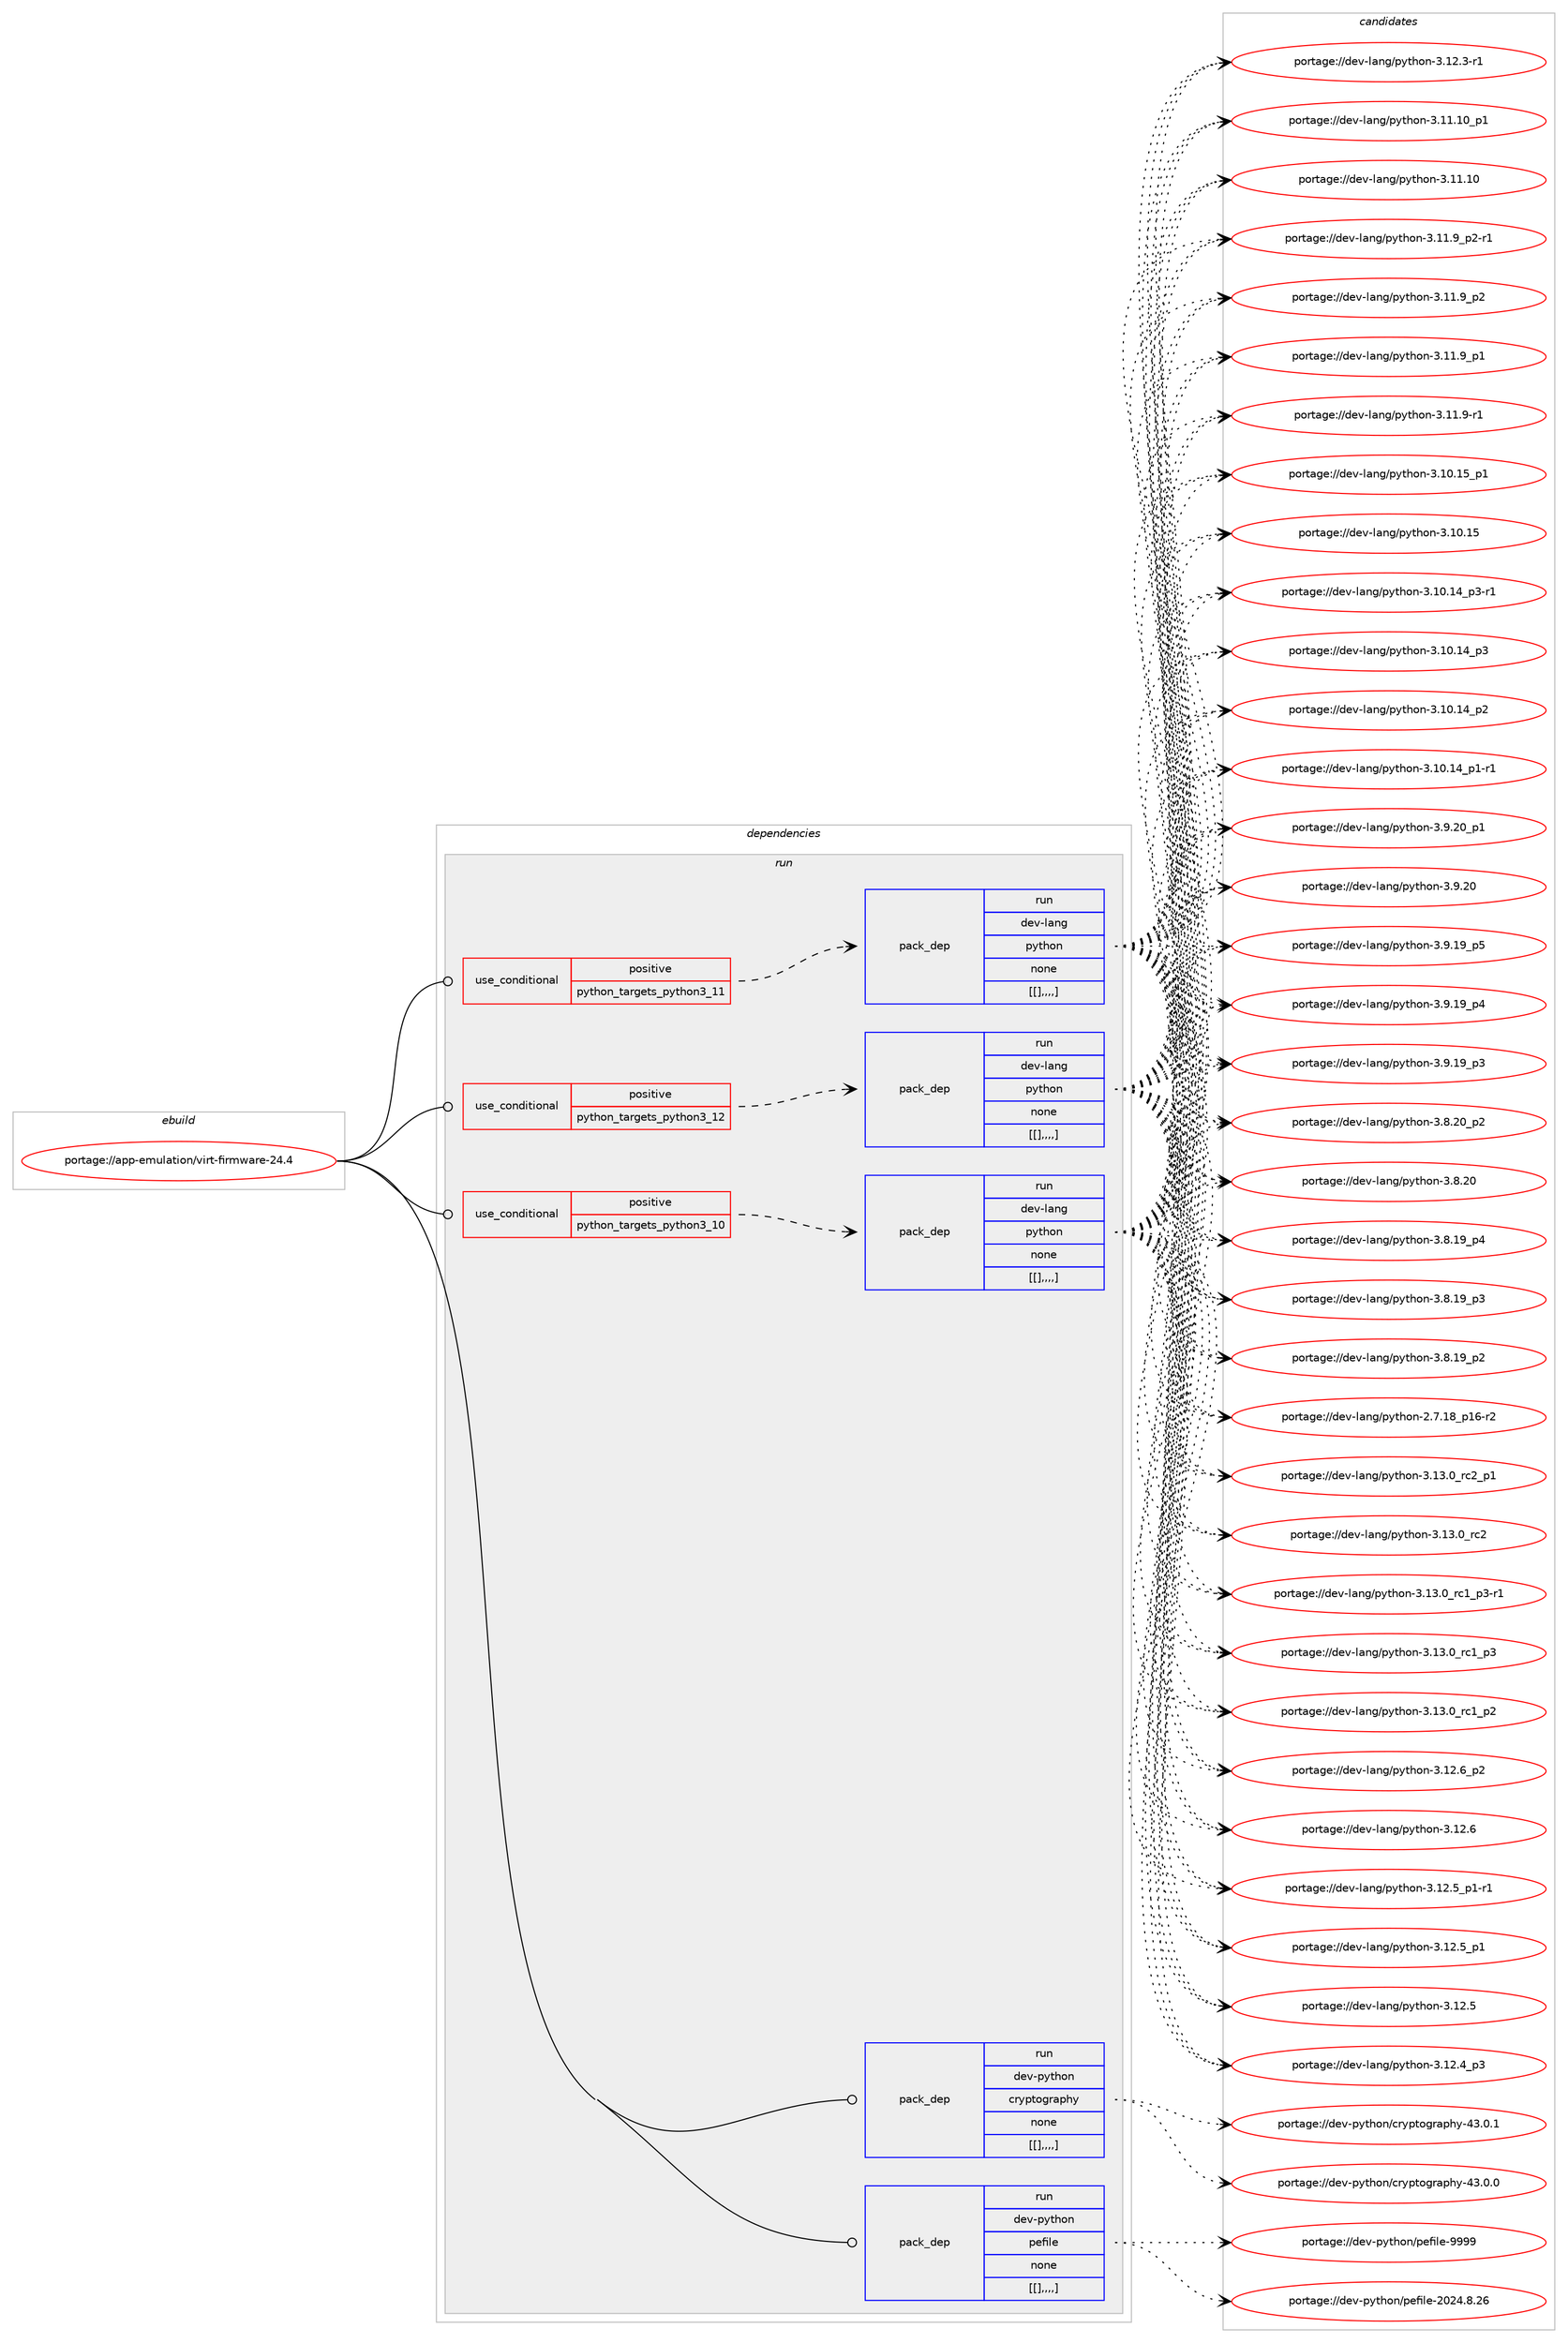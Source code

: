 digraph prolog {

# *************
# Graph options
# *************

newrank=true;
concentrate=true;
compound=true;
graph [rankdir=LR,fontname=Helvetica,fontsize=10,ranksep=1.5];#, ranksep=2.5, nodesep=0.2];
edge  [arrowhead=vee];
node  [fontname=Helvetica,fontsize=10];

# **********
# The ebuild
# **********

subgraph cluster_leftcol {
color=gray;
label=<<i>ebuild</i>>;
id [label="portage://app-emulation/virt-firmware-24.4", color=red, width=4, href="../app-emulation/virt-firmware-24.4.svg"];
}

# ****************
# The dependencies
# ****************

subgraph cluster_midcol {
color=gray;
label=<<i>dependencies</i>>;
subgraph cluster_compile {
fillcolor="#eeeeee";
style=filled;
label=<<i>compile</i>>;
}
subgraph cluster_compileandrun {
fillcolor="#eeeeee";
style=filled;
label=<<i>compile and run</i>>;
}
subgraph cluster_run {
fillcolor="#eeeeee";
style=filled;
label=<<i>run</i>>;
subgraph cond9306 {
dependency32059 [label=<<TABLE BORDER="0" CELLBORDER="1" CELLSPACING="0" CELLPADDING="4"><TR><TD ROWSPAN="3" CELLPADDING="10">use_conditional</TD></TR><TR><TD>positive</TD></TR><TR><TD>python_targets_python3_10</TD></TR></TABLE>>, shape=none, color=red];
subgraph pack22418 {
dependency32060 [label=<<TABLE BORDER="0" CELLBORDER="1" CELLSPACING="0" CELLPADDING="4" WIDTH="220"><TR><TD ROWSPAN="6" CELLPADDING="30">pack_dep</TD></TR><TR><TD WIDTH="110">run</TD></TR><TR><TD>dev-lang</TD></TR><TR><TD>python</TD></TR><TR><TD>none</TD></TR><TR><TD>[[],,,,]</TD></TR></TABLE>>, shape=none, color=blue];
}
dependency32059:e -> dependency32060:w [weight=20,style="dashed",arrowhead="vee"];
}
id:e -> dependency32059:w [weight=20,style="solid",arrowhead="odot"];
subgraph cond9307 {
dependency32061 [label=<<TABLE BORDER="0" CELLBORDER="1" CELLSPACING="0" CELLPADDING="4"><TR><TD ROWSPAN="3" CELLPADDING="10">use_conditional</TD></TR><TR><TD>positive</TD></TR><TR><TD>python_targets_python3_11</TD></TR></TABLE>>, shape=none, color=red];
subgraph pack22419 {
dependency32062 [label=<<TABLE BORDER="0" CELLBORDER="1" CELLSPACING="0" CELLPADDING="4" WIDTH="220"><TR><TD ROWSPAN="6" CELLPADDING="30">pack_dep</TD></TR><TR><TD WIDTH="110">run</TD></TR><TR><TD>dev-lang</TD></TR><TR><TD>python</TD></TR><TR><TD>none</TD></TR><TR><TD>[[],,,,]</TD></TR></TABLE>>, shape=none, color=blue];
}
dependency32061:e -> dependency32062:w [weight=20,style="dashed",arrowhead="vee"];
}
id:e -> dependency32061:w [weight=20,style="solid",arrowhead="odot"];
subgraph cond9308 {
dependency32063 [label=<<TABLE BORDER="0" CELLBORDER="1" CELLSPACING="0" CELLPADDING="4"><TR><TD ROWSPAN="3" CELLPADDING="10">use_conditional</TD></TR><TR><TD>positive</TD></TR><TR><TD>python_targets_python3_12</TD></TR></TABLE>>, shape=none, color=red];
subgraph pack22420 {
dependency32064 [label=<<TABLE BORDER="0" CELLBORDER="1" CELLSPACING="0" CELLPADDING="4" WIDTH="220"><TR><TD ROWSPAN="6" CELLPADDING="30">pack_dep</TD></TR><TR><TD WIDTH="110">run</TD></TR><TR><TD>dev-lang</TD></TR><TR><TD>python</TD></TR><TR><TD>none</TD></TR><TR><TD>[[],,,,]</TD></TR></TABLE>>, shape=none, color=blue];
}
dependency32063:e -> dependency32064:w [weight=20,style="dashed",arrowhead="vee"];
}
id:e -> dependency32063:w [weight=20,style="solid",arrowhead="odot"];
subgraph pack22421 {
dependency32065 [label=<<TABLE BORDER="0" CELLBORDER="1" CELLSPACING="0" CELLPADDING="4" WIDTH="220"><TR><TD ROWSPAN="6" CELLPADDING="30">pack_dep</TD></TR><TR><TD WIDTH="110">run</TD></TR><TR><TD>dev-python</TD></TR><TR><TD>cryptography</TD></TR><TR><TD>none</TD></TR><TR><TD>[[],,,,]</TD></TR></TABLE>>, shape=none, color=blue];
}
id:e -> dependency32065:w [weight=20,style="solid",arrowhead="odot"];
subgraph pack22422 {
dependency32066 [label=<<TABLE BORDER="0" CELLBORDER="1" CELLSPACING="0" CELLPADDING="4" WIDTH="220"><TR><TD ROWSPAN="6" CELLPADDING="30">pack_dep</TD></TR><TR><TD WIDTH="110">run</TD></TR><TR><TD>dev-python</TD></TR><TR><TD>pefile</TD></TR><TR><TD>none</TD></TR><TR><TD>[[],,,,]</TD></TR></TABLE>>, shape=none, color=blue];
}
id:e -> dependency32066:w [weight=20,style="solid",arrowhead="odot"];
}
}

# **************
# The candidates
# **************

subgraph cluster_choices {
rank=same;
color=gray;
label=<<i>candidates</i>>;

subgraph choice22418 {
color=black;
nodesep=1;
choice100101118451089711010347112121116104111110455146495146489511499509511249 [label="portage://dev-lang/python-3.13.0_rc2_p1", color=red, width=4,href="../dev-lang/python-3.13.0_rc2_p1.svg"];
choice10010111845108971101034711212111610411111045514649514648951149950 [label="portage://dev-lang/python-3.13.0_rc2", color=red, width=4,href="../dev-lang/python-3.13.0_rc2.svg"];
choice1001011184510897110103471121211161041111104551464951464895114994995112514511449 [label="portage://dev-lang/python-3.13.0_rc1_p3-r1", color=red, width=4,href="../dev-lang/python-3.13.0_rc1_p3-r1.svg"];
choice100101118451089711010347112121116104111110455146495146489511499499511251 [label="portage://dev-lang/python-3.13.0_rc1_p3", color=red, width=4,href="../dev-lang/python-3.13.0_rc1_p3.svg"];
choice100101118451089711010347112121116104111110455146495146489511499499511250 [label="portage://dev-lang/python-3.13.0_rc1_p2", color=red, width=4,href="../dev-lang/python-3.13.0_rc1_p2.svg"];
choice100101118451089711010347112121116104111110455146495046549511250 [label="portage://dev-lang/python-3.12.6_p2", color=red, width=4,href="../dev-lang/python-3.12.6_p2.svg"];
choice10010111845108971101034711212111610411111045514649504654 [label="portage://dev-lang/python-3.12.6", color=red, width=4,href="../dev-lang/python-3.12.6.svg"];
choice1001011184510897110103471121211161041111104551464950465395112494511449 [label="portage://dev-lang/python-3.12.5_p1-r1", color=red, width=4,href="../dev-lang/python-3.12.5_p1-r1.svg"];
choice100101118451089711010347112121116104111110455146495046539511249 [label="portage://dev-lang/python-3.12.5_p1", color=red, width=4,href="../dev-lang/python-3.12.5_p1.svg"];
choice10010111845108971101034711212111610411111045514649504653 [label="portage://dev-lang/python-3.12.5", color=red, width=4,href="../dev-lang/python-3.12.5.svg"];
choice100101118451089711010347112121116104111110455146495046529511251 [label="portage://dev-lang/python-3.12.4_p3", color=red, width=4,href="../dev-lang/python-3.12.4_p3.svg"];
choice100101118451089711010347112121116104111110455146495046514511449 [label="portage://dev-lang/python-3.12.3-r1", color=red, width=4,href="../dev-lang/python-3.12.3-r1.svg"];
choice10010111845108971101034711212111610411111045514649494649489511249 [label="portage://dev-lang/python-3.11.10_p1", color=red, width=4,href="../dev-lang/python-3.11.10_p1.svg"];
choice1001011184510897110103471121211161041111104551464949464948 [label="portage://dev-lang/python-3.11.10", color=red, width=4,href="../dev-lang/python-3.11.10.svg"];
choice1001011184510897110103471121211161041111104551464949465795112504511449 [label="portage://dev-lang/python-3.11.9_p2-r1", color=red, width=4,href="../dev-lang/python-3.11.9_p2-r1.svg"];
choice100101118451089711010347112121116104111110455146494946579511250 [label="portage://dev-lang/python-3.11.9_p2", color=red, width=4,href="../dev-lang/python-3.11.9_p2.svg"];
choice100101118451089711010347112121116104111110455146494946579511249 [label="portage://dev-lang/python-3.11.9_p1", color=red, width=4,href="../dev-lang/python-3.11.9_p1.svg"];
choice100101118451089711010347112121116104111110455146494946574511449 [label="portage://dev-lang/python-3.11.9-r1", color=red, width=4,href="../dev-lang/python-3.11.9-r1.svg"];
choice10010111845108971101034711212111610411111045514649484649539511249 [label="portage://dev-lang/python-3.10.15_p1", color=red, width=4,href="../dev-lang/python-3.10.15_p1.svg"];
choice1001011184510897110103471121211161041111104551464948464953 [label="portage://dev-lang/python-3.10.15", color=red, width=4,href="../dev-lang/python-3.10.15.svg"];
choice100101118451089711010347112121116104111110455146494846495295112514511449 [label="portage://dev-lang/python-3.10.14_p3-r1", color=red, width=4,href="../dev-lang/python-3.10.14_p3-r1.svg"];
choice10010111845108971101034711212111610411111045514649484649529511251 [label="portage://dev-lang/python-3.10.14_p3", color=red, width=4,href="../dev-lang/python-3.10.14_p3.svg"];
choice10010111845108971101034711212111610411111045514649484649529511250 [label="portage://dev-lang/python-3.10.14_p2", color=red, width=4,href="../dev-lang/python-3.10.14_p2.svg"];
choice100101118451089711010347112121116104111110455146494846495295112494511449 [label="portage://dev-lang/python-3.10.14_p1-r1", color=red, width=4,href="../dev-lang/python-3.10.14_p1-r1.svg"];
choice100101118451089711010347112121116104111110455146574650489511249 [label="portage://dev-lang/python-3.9.20_p1", color=red, width=4,href="../dev-lang/python-3.9.20_p1.svg"];
choice10010111845108971101034711212111610411111045514657465048 [label="portage://dev-lang/python-3.9.20", color=red, width=4,href="../dev-lang/python-3.9.20.svg"];
choice100101118451089711010347112121116104111110455146574649579511253 [label="portage://dev-lang/python-3.9.19_p5", color=red, width=4,href="../dev-lang/python-3.9.19_p5.svg"];
choice100101118451089711010347112121116104111110455146574649579511252 [label="portage://dev-lang/python-3.9.19_p4", color=red, width=4,href="../dev-lang/python-3.9.19_p4.svg"];
choice100101118451089711010347112121116104111110455146574649579511251 [label="portage://dev-lang/python-3.9.19_p3", color=red, width=4,href="../dev-lang/python-3.9.19_p3.svg"];
choice100101118451089711010347112121116104111110455146564650489511250 [label="portage://dev-lang/python-3.8.20_p2", color=red, width=4,href="../dev-lang/python-3.8.20_p2.svg"];
choice10010111845108971101034711212111610411111045514656465048 [label="portage://dev-lang/python-3.8.20", color=red, width=4,href="../dev-lang/python-3.8.20.svg"];
choice100101118451089711010347112121116104111110455146564649579511252 [label="portage://dev-lang/python-3.8.19_p4", color=red, width=4,href="../dev-lang/python-3.8.19_p4.svg"];
choice100101118451089711010347112121116104111110455146564649579511251 [label="portage://dev-lang/python-3.8.19_p3", color=red, width=4,href="../dev-lang/python-3.8.19_p3.svg"];
choice100101118451089711010347112121116104111110455146564649579511250 [label="portage://dev-lang/python-3.8.19_p2", color=red, width=4,href="../dev-lang/python-3.8.19_p2.svg"];
choice100101118451089711010347112121116104111110455046554649569511249544511450 [label="portage://dev-lang/python-2.7.18_p16-r2", color=red, width=4,href="../dev-lang/python-2.7.18_p16-r2.svg"];
dependency32060:e -> choice100101118451089711010347112121116104111110455146495146489511499509511249:w [style=dotted,weight="100"];
dependency32060:e -> choice10010111845108971101034711212111610411111045514649514648951149950:w [style=dotted,weight="100"];
dependency32060:e -> choice1001011184510897110103471121211161041111104551464951464895114994995112514511449:w [style=dotted,weight="100"];
dependency32060:e -> choice100101118451089711010347112121116104111110455146495146489511499499511251:w [style=dotted,weight="100"];
dependency32060:e -> choice100101118451089711010347112121116104111110455146495146489511499499511250:w [style=dotted,weight="100"];
dependency32060:e -> choice100101118451089711010347112121116104111110455146495046549511250:w [style=dotted,weight="100"];
dependency32060:e -> choice10010111845108971101034711212111610411111045514649504654:w [style=dotted,weight="100"];
dependency32060:e -> choice1001011184510897110103471121211161041111104551464950465395112494511449:w [style=dotted,weight="100"];
dependency32060:e -> choice100101118451089711010347112121116104111110455146495046539511249:w [style=dotted,weight="100"];
dependency32060:e -> choice10010111845108971101034711212111610411111045514649504653:w [style=dotted,weight="100"];
dependency32060:e -> choice100101118451089711010347112121116104111110455146495046529511251:w [style=dotted,weight="100"];
dependency32060:e -> choice100101118451089711010347112121116104111110455146495046514511449:w [style=dotted,weight="100"];
dependency32060:e -> choice10010111845108971101034711212111610411111045514649494649489511249:w [style=dotted,weight="100"];
dependency32060:e -> choice1001011184510897110103471121211161041111104551464949464948:w [style=dotted,weight="100"];
dependency32060:e -> choice1001011184510897110103471121211161041111104551464949465795112504511449:w [style=dotted,weight="100"];
dependency32060:e -> choice100101118451089711010347112121116104111110455146494946579511250:w [style=dotted,weight="100"];
dependency32060:e -> choice100101118451089711010347112121116104111110455146494946579511249:w [style=dotted,weight="100"];
dependency32060:e -> choice100101118451089711010347112121116104111110455146494946574511449:w [style=dotted,weight="100"];
dependency32060:e -> choice10010111845108971101034711212111610411111045514649484649539511249:w [style=dotted,weight="100"];
dependency32060:e -> choice1001011184510897110103471121211161041111104551464948464953:w [style=dotted,weight="100"];
dependency32060:e -> choice100101118451089711010347112121116104111110455146494846495295112514511449:w [style=dotted,weight="100"];
dependency32060:e -> choice10010111845108971101034711212111610411111045514649484649529511251:w [style=dotted,weight="100"];
dependency32060:e -> choice10010111845108971101034711212111610411111045514649484649529511250:w [style=dotted,weight="100"];
dependency32060:e -> choice100101118451089711010347112121116104111110455146494846495295112494511449:w [style=dotted,weight="100"];
dependency32060:e -> choice100101118451089711010347112121116104111110455146574650489511249:w [style=dotted,weight="100"];
dependency32060:e -> choice10010111845108971101034711212111610411111045514657465048:w [style=dotted,weight="100"];
dependency32060:e -> choice100101118451089711010347112121116104111110455146574649579511253:w [style=dotted,weight="100"];
dependency32060:e -> choice100101118451089711010347112121116104111110455146574649579511252:w [style=dotted,weight="100"];
dependency32060:e -> choice100101118451089711010347112121116104111110455146574649579511251:w [style=dotted,weight="100"];
dependency32060:e -> choice100101118451089711010347112121116104111110455146564650489511250:w [style=dotted,weight="100"];
dependency32060:e -> choice10010111845108971101034711212111610411111045514656465048:w [style=dotted,weight="100"];
dependency32060:e -> choice100101118451089711010347112121116104111110455146564649579511252:w [style=dotted,weight="100"];
dependency32060:e -> choice100101118451089711010347112121116104111110455146564649579511251:w [style=dotted,weight="100"];
dependency32060:e -> choice100101118451089711010347112121116104111110455146564649579511250:w [style=dotted,weight="100"];
dependency32060:e -> choice100101118451089711010347112121116104111110455046554649569511249544511450:w [style=dotted,weight="100"];
}
subgraph choice22419 {
color=black;
nodesep=1;
choice100101118451089711010347112121116104111110455146495146489511499509511249 [label="portage://dev-lang/python-3.13.0_rc2_p1", color=red, width=4,href="../dev-lang/python-3.13.0_rc2_p1.svg"];
choice10010111845108971101034711212111610411111045514649514648951149950 [label="portage://dev-lang/python-3.13.0_rc2", color=red, width=4,href="../dev-lang/python-3.13.0_rc2.svg"];
choice1001011184510897110103471121211161041111104551464951464895114994995112514511449 [label="portage://dev-lang/python-3.13.0_rc1_p3-r1", color=red, width=4,href="../dev-lang/python-3.13.0_rc1_p3-r1.svg"];
choice100101118451089711010347112121116104111110455146495146489511499499511251 [label="portage://dev-lang/python-3.13.0_rc1_p3", color=red, width=4,href="../dev-lang/python-3.13.0_rc1_p3.svg"];
choice100101118451089711010347112121116104111110455146495146489511499499511250 [label="portage://dev-lang/python-3.13.0_rc1_p2", color=red, width=4,href="../dev-lang/python-3.13.0_rc1_p2.svg"];
choice100101118451089711010347112121116104111110455146495046549511250 [label="portage://dev-lang/python-3.12.6_p2", color=red, width=4,href="../dev-lang/python-3.12.6_p2.svg"];
choice10010111845108971101034711212111610411111045514649504654 [label="portage://dev-lang/python-3.12.6", color=red, width=4,href="../dev-lang/python-3.12.6.svg"];
choice1001011184510897110103471121211161041111104551464950465395112494511449 [label="portage://dev-lang/python-3.12.5_p1-r1", color=red, width=4,href="../dev-lang/python-3.12.5_p1-r1.svg"];
choice100101118451089711010347112121116104111110455146495046539511249 [label="portage://dev-lang/python-3.12.5_p1", color=red, width=4,href="../dev-lang/python-3.12.5_p1.svg"];
choice10010111845108971101034711212111610411111045514649504653 [label="portage://dev-lang/python-3.12.5", color=red, width=4,href="../dev-lang/python-3.12.5.svg"];
choice100101118451089711010347112121116104111110455146495046529511251 [label="portage://dev-lang/python-3.12.4_p3", color=red, width=4,href="../dev-lang/python-3.12.4_p3.svg"];
choice100101118451089711010347112121116104111110455146495046514511449 [label="portage://dev-lang/python-3.12.3-r1", color=red, width=4,href="../dev-lang/python-3.12.3-r1.svg"];
choice10010111845108971101034711212111610411111045514649494649489511249 [label="portage://dev-lang/python-3.11.10_p1", color=red, width=4,href="../dev-lang/python-3.11.10_p1.svg"];
choice1001011184510897110103471121211161041111104551464949464948 [label="portage://dev-lang/python-3.11.10", color=red, width=4,href="../dev-lang/python-3.11.10.svg"];
choice1001011184510897110103471121211161041111104551464949465795112504511449 [label="portage://dev-lang/python-3.11.9_p2-r1", color=red, width=4,href="../dev-lang/python-3.11.9_p2-r1.svg"];
choice100101118451089711010347112121116104111110455146494946579511250 [label="portage://dev-lang/python-3.11.9_p2", color=red, width=4,href="../dev-lang/python-3.11.9_p2.svg"];
choice100101118451089711010347112121116104111110455146494946579511249 [label="portage://dev-lang/python-3.11.9_p1", color=red, width=4,href="../dev-lang/python-3.11.9_p1.svg"];
choice100101118451089711010347112121116104111110455146494946574511449 [label="portage://dev-lang/python-3.11.9-r1", color=red, width=4,href="../dev-lang/python-3.11.9-r1.svg"];
choice10010111845108971101034711212111610411111045514649484649539511249 [label="portage://dev-lang/python-3.10.15_p1", color=red, width=4,href="../dev-lang/python-3.10.15_p1.svg"];
choice1001011184510897110103471121211161041111104551464948464953 [label="portage://dev-lang/python-3.10.15", color=red, width=4,href="../dev-lang/python-3.10.15.svg"];
choice100101118451089711010347112121116104111110455146494846495295112514511449 [label="portage://dev-lang/python-3.10.14_p3-r1", color=red, width=4,href="../dev-lang/python-3.10.14_p3-r1.svg"];
choice10010111845108971101034711212111610411111045514649484649529511251 [label="portage://dev-lang/python-3.10.14_p3", color=red, width=4,href="../dev-lang/python-3.10.14_p3.svg"];
choice10010111845108971101034711212111610411111045514649484649529511250 [label="portage://dev-lang/python-3.10.14_p2", color=red, width=4,href="../dev-lang/python-3.10.14_p2.svg"];
choice100101118451089711010347112121116104111110455146494846495295112494511449 [label="portage://dev-lang/python-3.10.14_p1-r1", color=red, width=4,href="../dev-lang/python-3.10.14_p1-r1.svg"];
choice100101118451089711010347112121116104111110455146574650489511249 [label="portage://dev-lang/python-3.9.20_p1", color=red, width=4,href="../dev-lang/python-3.9.20_p1.svg"];
choice10010111845108971101034711212111610411111045514657465048 [label="portage://dev-lang/python-3.9.20", color=red, width=4,href="../dev-lang/python-3.9.20.svg"];
choice100101118451089711010347112121116104111110455146574649579511253 [label="portage://dev-lang/python-3.9.19_p5", color=red, width=4,href="../dev-lang/python-3.9.19_p5.svg"];
choice100101118451089711010347112121116104111110455146574649579511252 [label="portage://dev-lang/python-3.9.19_p4", color=red, width=4,href="../dev-lang/python-3.9.19_p4.svg"];
choice100101118451089711010347112121116104111110455146574649579511251 [label="portage://dev-lang/python-3.9.19_p3", color=red, width=4,href="../dev-lang/python-3.9.19_p3.svg"];
choice100101118451089711010347112121116104111110455146564650489511250 [label="portage://dev-lang/python-3.8.20_p2", color=red, width=4,href="../dev-lang/python-3.8.20_p2.svg"];
choice10010111845108971101034711212111610411111045514656465048 [label="portage://dev-lang/python-3.8.20", color=red, width=4,href="../dev-lang/python-3.8.20.svg"];
choice100101118451089711010347112121116104111110455146564649579511252 [label="portage://dev-lang/python-3.8.19_p4", color=red, width=4,href="../dev-lang/python-3.8.19_p4.svg"];
choice100101118451089711010347112121116104111110455146564649579511251 [label="portage://dev-lang/python-3.8.19_p3", color=red, width=4,href="../dev-lang/python-3.8.19_p3.svg"];
choice100101118451089711010347112121116104111110455146564649579511250 [label="portage://dev-lang/python-3.8.19_p2", color=red, width=4,href="../dev-lang/python-3.8.19_p2.svg"];
choice100101118451089711010347112121116104111110455046554649569511249544511450 [label="portage://dev-lang/python-2.7.18_p16-r2", color=red, width=4,href="../dev-lang/python-2.7.18_p16-r2.svg"];
dependency32062:e -> choice100101118451089711010347112121116104111110455146495146489511499509511249:w [style=dotted,weight="100"];
dependency32062:e -> choice10010111845108971101034711212111610411111045514649514648951149950:w [style=dotted,weight="100"];
dependency32062:e -> choice1001011184510897110103471121211161041111104551464951464895114994995112514511449:w [style=dotted,weight="100"];
dependency32062:e -> choice100101118451089711010347112121116104111110455146495146489511499499511251:w [style=dotted,weight="100"];
dependency32062:e -> choice100101118451089711010347112121116104111110455146495146489511499499511250:w [style=dotted,weight="100"];
dependency32062:e -> choice100101118451089711010347112121116104111110455146495046549511250:w [style=dotted,weight="100"];
dependency32062:e -> choice10010111845108971101034711212111610411111045514649504654:w [style=dotted,weight="100"];
dependency32062:e -> choice1001011184510897110103471121211161041111104551464950465395112494511449:w [style=dotted,weight="100"];
dependency32062:e -> choice100101118451089711010347112121116104111110455146495046539511249:w [style=dotted,weight="100"];
dependency32062:e -> choice10010111845108971101034711212111610411111045514649504653:w [style=dotted,weight="100"];
dependency32062:e -> choice100101118451089711010347112121116104111110455146495046529511251:w [style=dotted,weight="100"];
dependency32062:e -> choice100101118451089711010347112121116104111110455146495046514511449:w [style=dotted,weight="100"];
dependency32062:e -> choice10010111845108971101034711212111610411111045514649494649489511249:w [style=dotted,weight="100"];
dependency32062:e -> choice1001011184510897110103471121211161041111104551464949464948:w [style=dotted,weight="100"];
dependency32062:e -> choice1001011184510897110103471121211161041111104551464949465795112504511449:w [style=dotted,weight="100"];
dependency32062:e -> choice100101118451089711010347112121116104111110455146494946579511250:w [style=dotted,weight="100"];
dependency32062:e -> choice100101118451089711010347112121116104111110455146494946579511249:w [style=dotted,weight="100"];
dependency32062:e -> choice100101118451089711010347112121116104111110455146494946574511449:w [style=dotted,weight="100"];
dependency32062:e -> choice10010111845108971101034711212111610411111045514649484649539511249:w [style=dotted,weight="100"];
dependency32062:e -> choice1001011184510897110103471121211161041111104551464948464953:w [style=dotted,weight="100"];
dependency32062:e -> choice100101118451089711010347112121116104111110455146494846495295112514511449:w [style=dotted,weight="100"];
dependency32062:e -> choice10010111845108971101034711212111610411111045514649484649529511251:w [style=dotted,weight="100"];
dependency32062:e -> choice10010111845108971101034711212111610411111045514649484649529511250:w [style=dotted,weight="100"];
dependency32062:e -> choice100101118451089711010347112121116104111110455146494846495295112494511449:w [style=dotted,weight="100"];
dependency32062:e -> choice100101118451089711010347112121116104111110455146574650489511249:w [style=dotted,weight="100"];
dependency32062:e -> choice10010111845108971101034711212111610411111045514657465048:w [style=dotted,weight="100"];
dependency32062:e -> choice100101118451089711010347112121116104111110455146574649579511253:w [style=dotted,weight="100"];
dependency32062:e -> choice100101118451089711010347112121116104111110455146574649579511252:w [style=dotted,weight="100"];
dependency32062:e -> choice100101118451089711010347112121116104111110455146574649579511251:w [style=dotted,weight="100"];
dependency32062:e -> choice100101118451089711010347112121116104111110455146564650489511250:w [style=dotted,weight="100"];
dependency32062:e -> choice10010111845108971101034711212111610411111045514656465048:w [style=dotted,weight="100"];
dependency32062:e -> choice100101118451089711010347112121116104111110455146564649579511252:w [style=dotted,weight="100"];
dependency32062:e -> choice100101118451089711010347112121116104111110455146564649579511251:w [style=dotted,weight="100"];
dependency32062:e -> choice100101118451089711010347112121116104111110455146564649579511250:w [style=dotted,weight="100"];
dependency32062:e -> choice100101118451089711010347112121116104111110455046554649569511249544511450:w [style=dotted,weight="100"];
}
subgraph choice22420 {
color=black;
nodesep=1;
choice100101118451089711010347112121116104111110455146495146489511499509511249 [label="portage://dev-lang/python-3.13.0_rc2_p1", color=red, width=4,href="../dev-lang/python-3.13.0_rc2_p1.svg"];
choice10010111845108971101034711212111610411111045514649514648951149950 [label="portage://dev-lang/python-3.13.0_rc2", color=red, width=4,href="../dev-lang/python-3.13.0_rc2.svg"];
choice1001011184510897110103471121211161041111104551464951464895114994995112514511449 [label="portage://dev-lang/python-3.13.0_rc1_p3-r1", color=red, width=4,href="../dev-lang/python-3.13.0_rc1_p3-r1.svg"];
choice100101118451089711010347112121116104111110455146495146489511499499511251 [label="portage://dev-lang/python-3.13.0_rc1_p3", color=red, width=4,href="../dev-lang/python-3.13.0_rc1_p3.svg"];
choice100101118451089711010347112121116104111110455146495146489511499499511250 [label="portage://dev-lang/python-3.13.0_rc1_p2", color=red, width=4,href="../dev-lang/python-3.13.0_rc1_p2.svg"];
choice100101118451089711010347112121116104111110455146495046549511250 [label="portage://dev-lang/python-3.12.6_p2", color=red, width=4,href="../dev-lang/python-3.12.6_p2.svg"];
choice10010111845108971101034711212111610411111045514649504654 [label="portage://dev-lang/python-3.12.6", color=red, width=4,href="../dev-lang/python-3.12.6.svg"];
choice1001011184510897110103471121211161041111104551464950465395112494511449 [label="portage://dev-lang/python-3.12.5_p1-r1", color=red, width=4,href="../dev-lang/python-3.12.5_p1-r1.svg"];
choice100101118451089711010347112121116104111110455146495046539511249 [label="portage://dev-lang/python-3.12.5_p1", color=red, width=4,href="../dev-lang/python-3.12.5_p1.svg"];
choice10010111845108971101034711212111610411111045514649504653 [label="portage://dev-lang/python-3.12.5", color=red, width=4,href="../dev-lang/python-3.12.5.svg"];
choice100101118451089711010347112121116104111110455146495046529511251 [label="portage://dev-lang/python-3.12.4_p3", color=red, width=4,href="../dev-lang/python-3.12.4_p3.svg"];
choice100101118451089711010347112121116104111110455146495046514511449 [label="portage://dev-lang/python-3.12.3-r1", color=red, width=4,href="../dev-lang/python-3.12.3-r1.svg"];
choice10010111845108971101034711212111610411111045514649494649489511249 [label="portage://dev-lang/python-3.11.10_p1", color=red, width=4,href="../dev-lang/python-3.11.10_p1.svg"];
choice1001011184510897110103471121211161041111104551464949464948 [label="portage://dev-lang/python-3.11.10", color=red, width=4,href="../dev-lang/python-3.11.10.svg"];
choice1001011184510897110103471121211161041111104551464949465795112504511449 [label="portage://dev-lang/python-3.11.9_p2-r1", color=red, width=4,href="../dev-lang/python-3.11.9_p2-r1.svg"];
choice100101118451089711010347112121116104111110455146494946579511250 [label="portage://dev-lang/python-3.11.9_p2", color=red, width=4,href="../dev-lang/python-3.11.9_p2.svg"];
choice100101118451089711010347112121116104111110455146494946579511249 [label="portage://dev-lang/python-3.11.9_p1", color=red, width=4,href="../dev-lang/python-3.11.9_p1.svg"];
choice100101118451089711010347112121116104111110455146494946574511449 [label="portage://dev-lang/python-3.11.9-r1", color=red, width=4,href="../dev-lang/python-3.11.9-r1.svg"];
choice10010111845108971101034711212111610411111045514649484649539511249 [label="portage://dev-lang/python-3.10.15_p1", color=red, width=4,href="../dev-lang/python-3.10.15_p1.svg"];
choice1001011184510897110103471121211161041111104551464948464953 [label="portage://dev-lang/python-3.10.15", color=red, width=4,href="../dev-lang/python-3.10.15.svg"];
choice100101118451089711010347112121116104111110455146494846495295112514511449 [label="portage://dev-lang/python-3.10.14_p3-r1", color=red, width=4,href="../dev-lang/python-3.10.14_p3-r1.svg"];
choice10010111845108971101034711212111610411111045514649484649529511251 [label="portage://dev-lang/python-3.10.14_p3", color=red, width=4,href="../dev-lang/python-3.10.14_p3.svg"];
choice10010111845108971101034711212111610411111045514649484649529511250 [label="portage://dev-lang/python-3.10.14_p2", color=red, width=4,href="../dev-lang/python-3.10.14_p2.svg"];
choice100101118451089711010347112121116104111110455146494846495295112494511449 [label="portage://dev-lang/python-3.10.14_p1-r1", color=red, width=4,href="../dev-lang/python-3.10.14_p1-r1.svg"];
choice100101118451089711010347112121116104111110455146574650489511249 [label="portage://dev-lang/python-3.9.20_p1", color=red, width=4,href="../dev-lang/python-3.9.20_p1.svg"];
choice10010111845108971101034711212111610411111045514657465048 [label="portage://dev-lang/python-3.9.20", color=red, width=4,href="../dev-lang/python-3.9.20.svg"];
choice100101118451089711010347112121116104111110455146574649579511253 [label="portage://dev-lang/python-3.9.19_p5", color=red, width=4,href="../dev-lang/python-3.9.19_p5.svg"];
choice100101118451089711010347112121116104111110455146574649579511252 [label="portage://dev-lang/python-3.9.19_p4", color=red, width=4,href="../dev-lang/python-3.9.19_p4.svg"];
choice100101118451089711010347112121116104111110455146574649579511251 [label="portage://dev-lang/python-3.9.19_p3", color=red, width=4,href="../dev-lang/python-3.9.19_p3.svg"];
choice100101118451089711010347112121116104111110455146564650489511250 [label="portage://dev-lang/python-3.8.20_p2", color=red, width=4,href="../dev-lang/python-3.8.20_p2.svg"];
choice10010111845108971101034711212111610411111045514656465048 [label="portage://dev-lang/python-3.8.20", color=red, width=4,href="../dev-lang/python-3.8.20.svg"];
choice100101118451089711010347112121116104111110455146564649579511252 [label="portage://dev-lang/python-3.8.19_p4", color=red, width=4,href="../dev-lang/python-3.8.19_p4.svg"];
choice100101118451089711010347112121116104111110455146564649579511251 [label="portage://dev-lang/python-3.8.19_p3", color=red, width=4,href="../dev-lang/python-3.8.19_p3.svg"];
choice100101118451089711010347112121116104111110455146564649579511250 [label="portage://dev-lang/python-3.8.19_p2", color=red, width=4,href="../dev-lang/python-3.8.19_p2.svg"];
choice100101118451089711010347112121116104111110455046554649569511249544511450 [label="portage://dev-lang/python-2.7.18_p16-r2", color=red, width=4,href="../dev-lang/python-2.7.18_p16-r2.svg"];
dependency32064:e -> choice100101118451089711010347112121116104111110455146495146489511499509511249:w [style=dotted,weight="100"];
dependency32064:e -> choice10010111845108971101034711212111610411111045514649514648951149950:w [style=dotted,weight="100"];
dependency32064:e -> choice1001011184510897110103471121211161041111104551464951464895114994995112514511449:w [style=dotted,weight="100"];
dependency32064:e -> choice100101118451089711010347112121116104111110455146495146489511499499511251:w [style=dotted,weight="100"];
dependency32064:e -> choice100101118451089711010347112121116104111110455146495146489511499499511250:w [style=dotted,weight="100"];
dependency32064:e -> choice100101118451089711010347112121116104111110455146495046549511250:w [style=dotted,weight="100"];
dependency32064:e -> choice10010111845108971101034711212111610411111045514649504654:w [style=dotted,weight="100"];
dependency32064:e -> choice1001011184510897110103471121211161041111104551464950465395112494511449:w [style=dotted,weight="100"];
dependency32064:e -> choice100101118451089711010347112121116104111110455146495046539511249:w [style=dotted,weight="100"];
dependency32064:e -> choice10010111845108971101034711212111610411111045514649504653:w [style=dotted,weight="100"];
dependency32064:e -> choice100101118451089711010347112121116104111110455146495046529511251:w [style=dotted,weight="100"];
dependency32064:e -> choice100101118451089711010347112121116104111110455146495046514511449:w [style=dotted,weight="100"];
dependency32064:e -> choice10010111845108971101034711212111610411111045514649494649489511249:w [style=dotted,weight="100"];
dependency32064:e -> choice1001011184510897110103471121211161041111104551464949464948:w [style=dotted,weight="100"];
dependency32064:e -> choice1001011184510897110103471121211161041111104551464949465795112504511449:w [style=dotted,weight="100"];
dependency32064:e -> choice100101118451089711010347112121116104111110455146494946579511250:w [style=dotted,weight="100"];
dependency32064:e -> choice100101118451089711010347112121116104111110455146494946579511249:w [style=dotted,weight="100"];
dependency32064:e -> choice100101118451089711010347112121116104111110455146494946574511449:w [style=dotted,weight="100"];
dependency32064:e -> choice10010111845108971101034711212111610411111045514649484649539511249:w [style=dotted,weight="100"];
dependency32064:e -> choice1001011184510897110103471121211161041111104551464948464953:w [style=dotted,weight="100"];
dependency32064:e -> choice100101118451089711010347112121116104111110455146494846495295112514511449:w [style=dotted,weight="100"];
dependency32064:e -> choice10010111845108971101034711212111610411111045514649484649529511251:w [style=dotted,weight="100"];
dependency32064:e -> choice10010111845108971101034711212111610411111045514649484649529511250:w [style=dotted,weight="100"];
dependency32064:e -> choice100101118451089711010347112121116104111110455146494846495295112494511449:w [style=dotted,weight="100"];
dependency32064:e -> choice100101118451089711010347112121116104111110455146574650489511249:w [style=dotted,weight="100"];
dependency32064:e -> choice10010111845108971101034711212111610411111045514657465048:w [style=dotted,weight="100"];
dependency32064:e -> choice100101118451089711010347112121116104111110455146574649579511253:w [style=dotted,weight="100"];
dependency32064:e -> choice100101118451089711010347112121116104111110455146574649579511252:w [style=dotted,weight="100"];
dependency32064:e -> choice100101118451089711010347112121116104111110455146574649579511251:w [style=dotted,weight="100"];
dependency32064:e -> choice100101118451089711010347112121116104111110455146564650489511250:w [style=dotted,weight="100"];
dependency32064:e -> choice10010111845108971101034711212111610411111045514656465048:w [style=dotted,weight="100"];
dependency32064:e -> choice100101118451089711010347112121116104111110455146564649579511252:w [style=dotted,weight="100"];
dependency32064:e -> choice100101118451089711010347112121116104111110455146564649579511251:w [style=dotted,weight="100"];
dependency32064:e -> choice100101118451089711010347112121116104111110455146564649579511250:w [style=dotted,weight="100"];
dependency32064:e -> choice100101118451089711010347112121116104111110455046554649569511249544511450:w [style=dotted,weight="100"];
}
subgraph choice22421 {
color=black;
nodesep=1;
choice1001011184511212111610411111047991141211121161111031149711210412145525146484649 [label="portage://dev-python/cryptography-43.0.1", color=red, width=4,href="../dev-python/cryptography-43.0.1.svg"];
choice1001011184511212111610411111047991141211121161111031149711210412145525146484648 [label="portage://dev-python/cryptography-43.0.0", color=red, width=4,href="../dev-python/cryptography-43.0.0.svg"];
dependency32065:e -> choice1001011184511212111610411111047991141211121161111031149711210412145525146484649:w [style=dotted,weight="100"];
dependency32065:e -> choice1001011184511212111610411111047991141211121161111031149711210412145525146484648:w [style=dotted,weight="100"];
}
subgraph choice22422 {
color=black;
nodesep=1;
choice10010111845112121116104111110471121011021051081014557575757 [label="portage://dev-python/pefile-9999", color=red, width=4,href="../dev-python/pefile-9999.svg"];
choice100101118451121211161041111104711210110210510810145504850524656465054 [label="portage://dev-python/pefile-2024.8.26", color=red, width=4,href="../dev-python/pefile-2024.8.26.svg"];
dependency32066:e -> choice10010111845112121116104111110471121011021051081014557575757:w [style=dotted,weight="100"];
dependency32066:e -> choice100101118451121211161041111104711210110210510810145504850524656465054:w [style=dotted,weight="100"];
}
}

}
